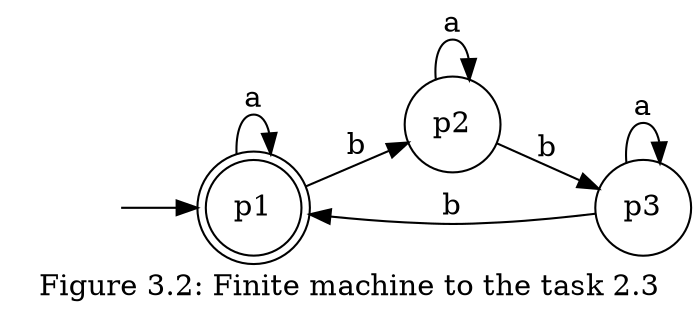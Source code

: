 digraph {
    "" [shape=none]
    node [shape=circle]
    p1 [shape="doublecircle"]
    "" -> p1
    p1 -> p2[label="b"]
    p1 -> p1[label="a"]
    p2 -> p2[label="a"]
    p2 -> p3[label="b"]
    p3 -> p3[label="a"]
    p3 -> p1[label="b"]
    rankdir = LR
    label = "Figure 3.2: Finite machine to the task 2.3"
}